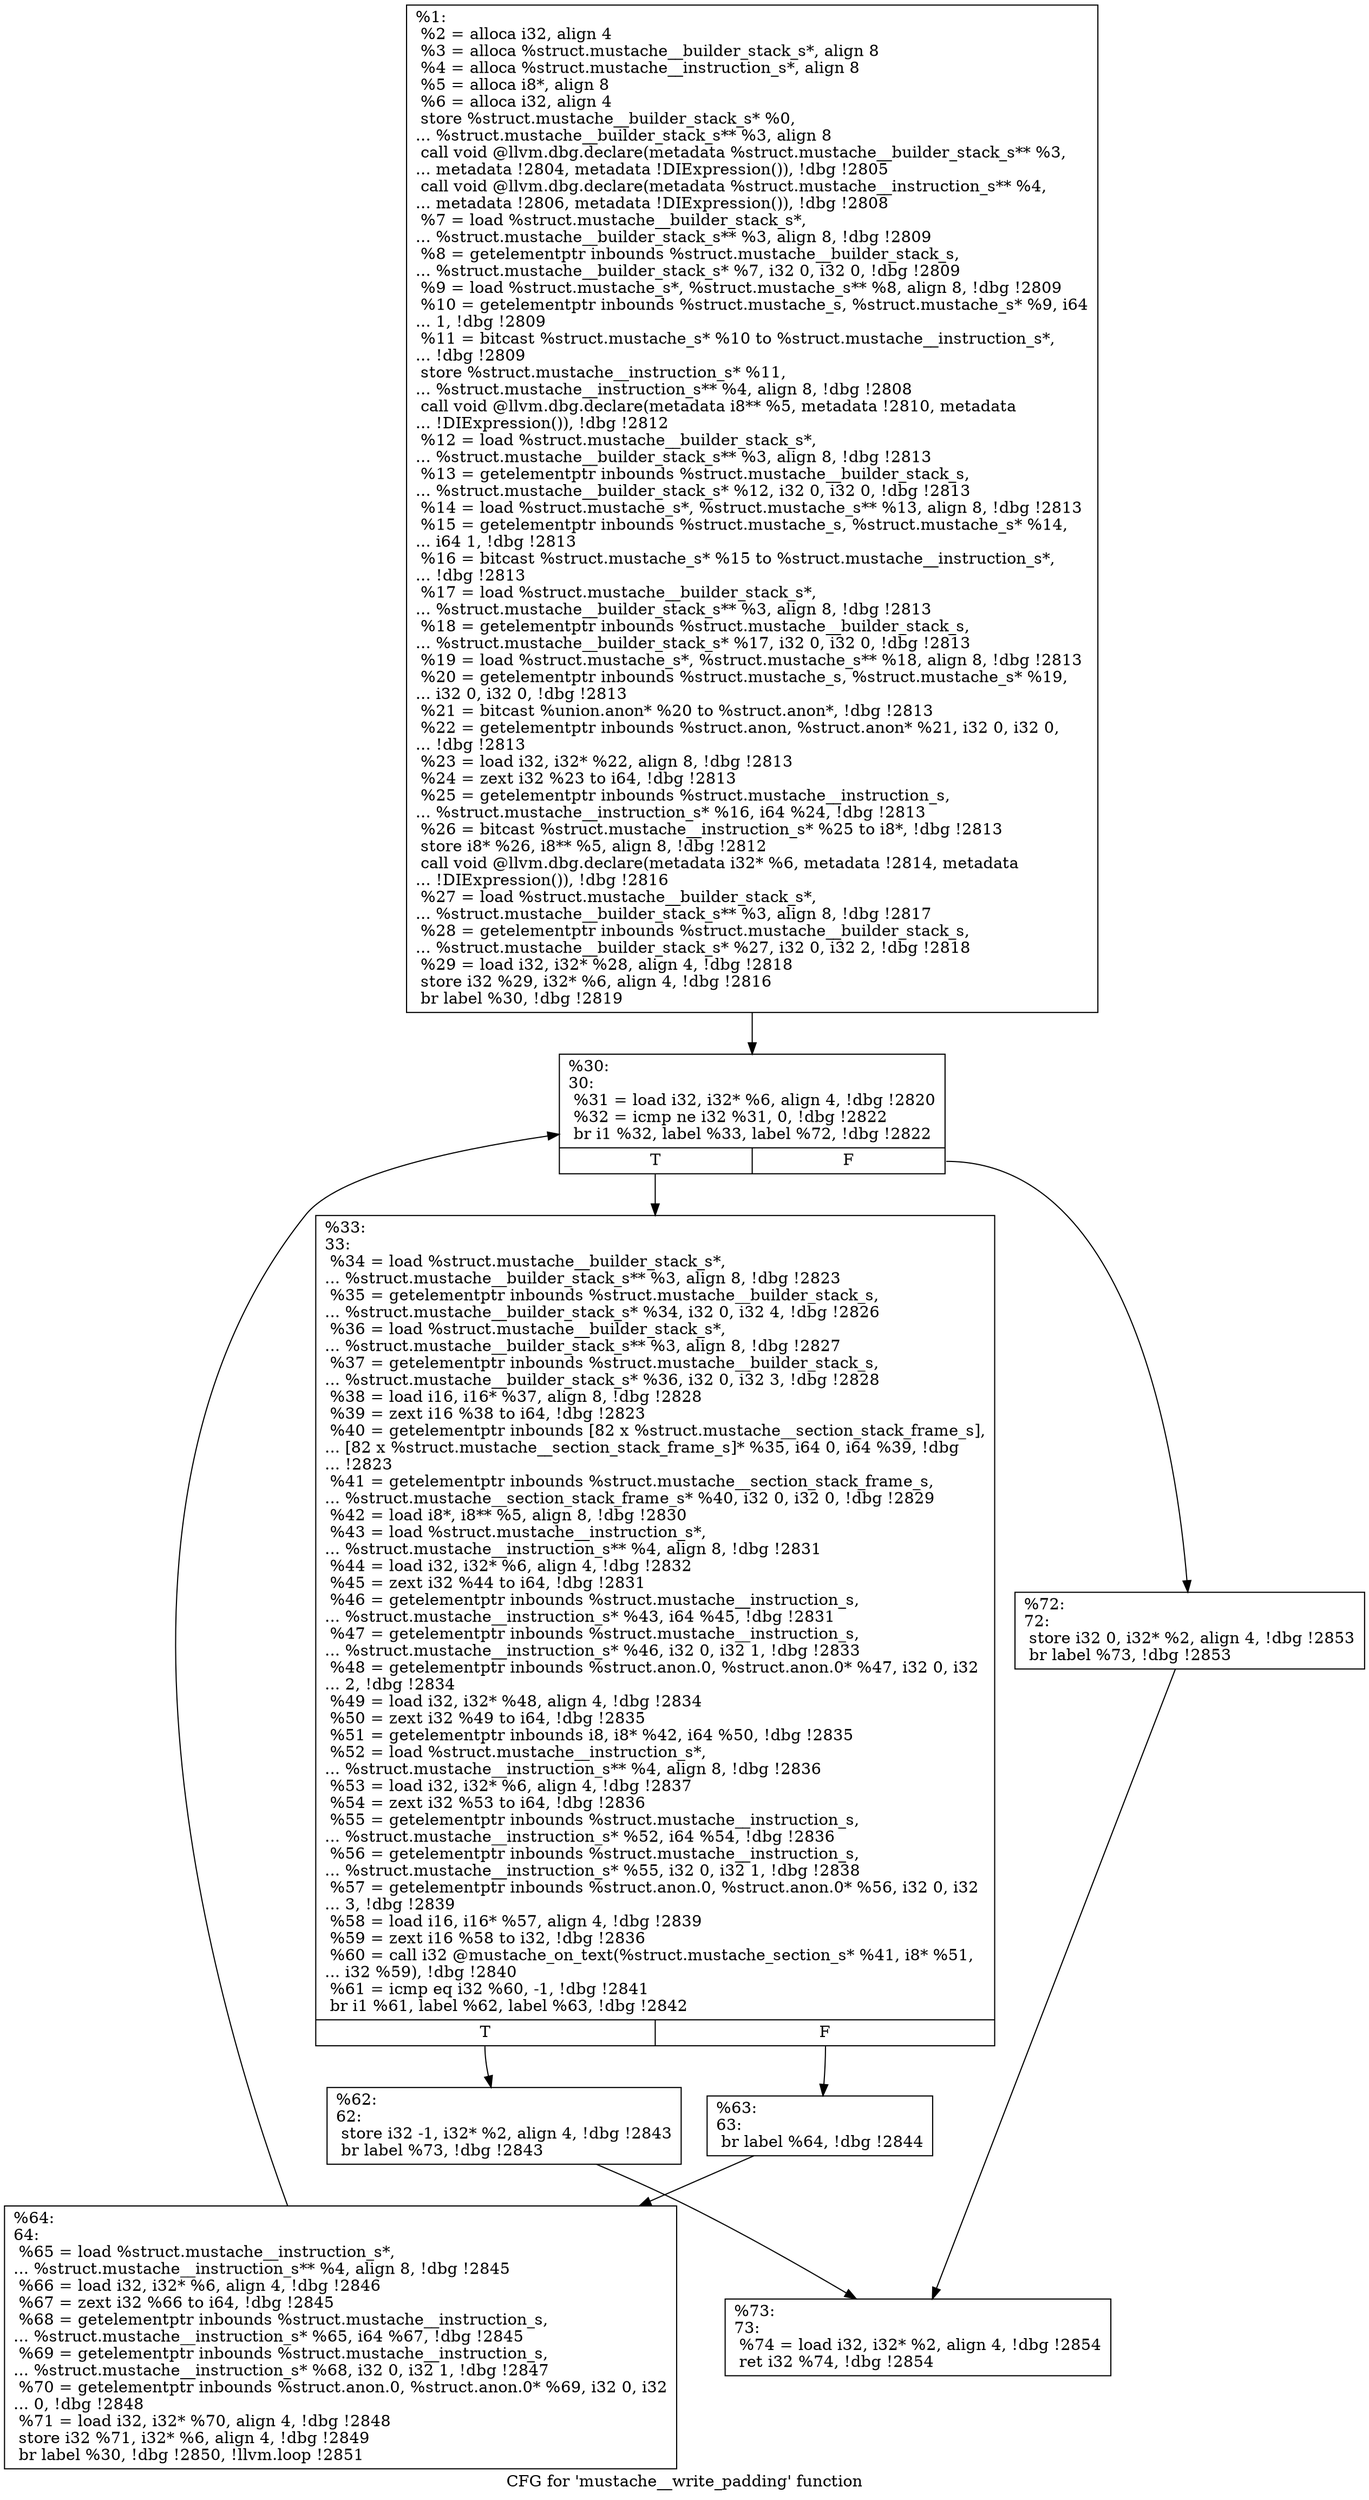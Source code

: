 digraph "CFG for 'mustache__write_padding' function" {
	label="CFG for 'mustache__write_padding' function";

	Node0x55685200e1c0 [shape=record,label="{%1:\l  %2 = alloca i32, align 4\l  %3 = alloca %struct.mustache__builder_stack_s*, align 8\l  %4 = alloca %struct.mustache__instruction_s*, align 8\l  %5 = alloca i8*, align 8\l  %6 = alloca i32, align 4\l  store %struct.mustache__builder_stack_s* %0,\l... %struct.mustache__builder_stack_s** %3, align 8\l  call void @llvm.dbg.declare(metadata %struct.mustache__builder_stack_s** %3,\l... metadata !2804, metadata !DIExpression()), !dbg !2805\l  call void @llvm.dbg.declare(metadata %struct.mustache__instruction_s** %4,\l... metadata !2806, metadata !DIExpression()), !dbg !2808\l  %7 = load %struct.mustache__builder_stack_s*,\l... %struct.mustache__builder_stack_s** %3, align 8, !dbg !2809\l  %8 = getelementptr inbounds %struct.mustache__builder_stack_s,\l... %struct.mustache__builder_stack_s* %7, i32 0, i32 0, !dbg !2809\l  %9 = load %struct.mustache_s*, %struct.mustache_s** %8, align 8, !dbg !2809\l  %10 = getelementptr inbounds %struct.mustache_s, %struct.mustache_s* %9, i64\l... 1, !dbg !2809\l  %11 = bitcast %struct.mustache_s* %10 to %struct.mustache__instruction_s*,\l... !dbg !2809\l  store %struct.mustache__instruction_s* %11,\l... %struct.mustache__instruction_s** %4, align 8, !dbg !2808\l  call void @llvm.dbg.declare(metadata i8** %5, metadata !2810, metadata\l... !DIExpression()), !dbg !2812\l  %12 = load %struct.mustache__builder_stack_s*,\l... %struct.mustache__builder_stack_s** %3, align 8, !dbg !2813\l  %13 = getelementptr inbounds %struct.mustache__builder_stack_s,\l... %struct.mustache__builder_stack_s* %12, i32 0, i32 0, !dbg !2813\l  %14 = load %struct.mustache_s*, %struct.mustache_s** %13, align 8, !dbg !2813\l  %15 = getelementptr inbounds %struct.mustache_s, %struct.mustache_s* %14,\l... i64 1, !dbg !2813\l  %16 = bitcast %struct.mustache_s* %15 to %struct.mustache__instruction_s*,\l... !dbg !2813\l  %17 = load %struct.mustache__builder_stack_s*,\l... %struct.mustache__builder_stack_s** %3, align 8, !dbg !2813\l  %18 = getelementptr inbounds %struct.mustache__builder_stack_s,\l... %struct.mustache__builder_stack_s* %17, i32 0, i32 0, !dbg !2813\l  %19 = load %struct.mustache_s*, %struct.mustache_s** %18, align 8, !dbg !2813\l  %20 = getelementptr inbounds %struct.mustache_s, %struct.mustache_s* %19,\l... i32 0, i32 0, !dbg !2813\l  %21 = bitcast %union.anon* %20 to %struct.anon*, !dbg !2813\l  %22 = getelementptr inbounds %struct.anon, %struct.anon* %21, i32 0, i32 0,\l... !dbg !2813\l  %23 = load i32, i32* %22, align 8, !dbg !2813\l  %24 = zext i32 %23 to i64, !dbg !2813\l  %25 = getelementptr inbounds %struct.mustache__instruction_s,\l... %struct.mustache__instruction_s* %16, i64 %24, !dbg !2813\l  %26 = bitcast %struct.mustache__instruction_s* %25 to i8*, !dbg !2813\l  store i8* %26, i8** %5, align 8, !dbg !2812\l  call void @llvm.dbg.declare(metadata i32* %6, metadata !2814, metadata\l... !DIExpression()), !dbg !2816\l  %27 = load %struct.mustache__builder_stack_s*,\l... %struct.mustache__builder_stack_s** %3, align 8, !dbg !2817\l  %28 = getelementptr inbounds %struct.mustache__builder_stack_s,\l... %struct.mustache__builder_stack_s* %27, i32 0, i32 2, !dbg !2818\l  %29 = load i32, i32* %28, align 4, !dbg !2818\l  store i32 %29, i32* %6, align 4, !dbg !2816\l  br label %30, !dbg !2819\l}"];
	Node0x55685200e1c0 -> Node0x55685200e210;
	Node0x55685200e210 [shape=record,label="{%30:\l30:                                               \l  %31 = load i32, i32* %6, align 4, !dbg !2820\l  %32 = icmp ne i32 %31, 0, !dbg !2822\l  br i1 %32, label %33, label %72, !dbg !2822\l|{<s0>T|<s1>F}}"];
	Node0x55685200e210:s0 -> Node0x55685200e260;
	Node0x55685200e210:s1 -> Node0x55685200e3a0;
	Node0x55685200e260 [shape=record,label="{%33:\l33:                                               \l  %34 = load %struct.mustache__builder_stack_s*,\l... %struct.mustache__builder_stack_s** %3, align 8, !dbg !2823\l  %35 = getelementptr inbounds %struct.mustache__builder_stack_s,\l... %struct.mustache__builder_stack_s* %34, i32 0, i32 4, !dbg !2826\l  %36 = load %struct.mustache__builder_stack_s*,\l... %struct.mustache__builder_stack_s** %3, align 8, !dbg !2827\l  %37 = getelementptr inbounds %struct.mustache__builder_stack_s,\l... %struct.mustache__builder_stack_s* %36, i32 0, i32 3, !dbg !2828\l  %38 = load i16, i16* %37, align 8, !dbg !2828\l  %39 = zext i16 %38 to i64, !dbg !2823\l  %40 = getelementptr inbounds [82 x %struct.mustache__section_stack_frame_s],\l... [82 x %struct.mustache__section_stack_frame_s]* %35, i64 0, i64 %39, !dbg\l... !2823\l  %41 = getelementptr inbounds %struct.mustache__section_stack_frame_s,\l... %struct.mustache__section_stack_frame_s* %40, i32 0, i32 0, !dbg !2829\l  %42 = load i8*, i8** %5, align 8, !dbg !2830\l  %43 = load %struct.mustache__instruction_s*,\l... %struct.mustache__instruction_s** %4, align 8, !dbg !2831\l  %44 = load i32, i32* %6, align 4, !dbg !2832\l  %45 = zext i32 %44 to i64, !dbg !2831\l  %46 = getelementptr inbounds %struct.mustache__instruction_s,\l... %struct.mustache__instruction_s* %43, i64 %45, !dbg !2831\l  %47 = getelementptr inbounds %struct.mustache__instruction_s,\l... %struct.mustache__instruction_s* %46, i32 0, i32 1, !dbg !2833\l  %48 = getelementptr inbounds %struct.anon.0, %struct.anon.0* %47, i32 0, i32\l... 2, !dbg !2834\l  %49 = load i32, i32* %48, align 4, !dbg !2834\l  %50 = zext i32 %49 to i64, !dbg !2835\l  %51 = getelementptr inbounds i8, i8* %42, i64 %50, !dbg !2835\l  %52 = load %struct.mustache__instruction_s*,\l... %struct.mustache__instruction_s** %4, align 8, !dbg !2836\l  %53 = load i32, i32* %6, align 4, !dbg !2837\l  %54 = zext i32 %53 to i64, !dbg !2836\l  %55 = getelementptr inbounds %struct.mustache__instruction_s,\l... %struct.mustache__instruction_s* %52, i64 %54, !dbg !2836\l  %56 = getelementptr inbounds %struct.mustache__instruction_s,\l... %struct.mustache__instruction_s* %55, i32 0, i32 1, !dbg !2838\l  %57 = getelementptr inbounds %struct.anon.0, %struct.anon.0* %56, i32 0, i32\l... 3, !dbg !2839\l  %58 = load i16, i16* %57, align 4, !dbg !2839\l  %59 = zext i16 %58 to i32, !dbg !2836\l  %60 = call i32 @mustache_on_text(%struct.mustache_section_s* %41, i8* %51,\l... i32 %59), !dbg !2840\l  %61 = icmp eq i32 %60, -1, !dbg !2841\l  br i1 %61, label %62, label %63, !dbg !2842\l|{<s0>T|<s1>F}}"];
	Node0x55685200e260:s0 -> Node0x55685200e2b0;
	Node0x55685200e260:s1 -> Node0x55685200e300;
	Node0x55685200e2b0 [shape=record,label="{%62:\l62:                                               \l  store i32 -1, i32* %2, align 4, !dbg !2843\l  br label %73, !dbg !2843\l}"];
	Node0x55685200e2b0 -> Node0x55685200e3f0;
	Node0x55685200e300 [shape=record,label="{%63:\l63:                                               \l  br label %64, !dbg !2844\l}"];
	Node0x55685200e300 -> Node0x55685200e350;
	Node0x55685200e350 [shape=record,label="{%64:\l64:                                               \l  %65 = load %struct.mustache__instruction_s*,\l... %struct.mustache__instruction_s** %4, align 8, !dbg !2845\l  %66 = load i32, i32* %6, align 4, !dbg !2846\l  %67 = zext i32 %66 to i64, !dbg !2845\l  %68 = getelementptr inbounds %struct.mustache__instruction_s,\l... %struct.mustache__instruction_s* %65, i64 %67, !dbg !2845\l  %69 = getelementptr inbounds %struct.mustache__instruction_s,\l... %struct.mustache__instruction_s* %68, i32 0, i32 1, !dbg !2847\l  %70 = getelementptr inbounds %struct.anon.0, %struct.anon.0* %69, i32 0, i32\l... 0, !dbg !2848\l  %71 = load i32, i32* %70, align 4, !dbg !2848\l  store i32 %71, i32* %6, align 4, !dbg !2849\l  br label %30, !dbg !2850, !llvm.loop !2851\l}"];
	Node0x55685200e350 -> Node0x55685200e210;
	Node0x55685200e3a0 [shape=record,label="{%72:\l72:                                               \l  store i32 0, i32* %2, align 4, !dbg !2853\l  br label %73, !dbg !2853\l}"];
	Node0x55685200e3a0 -> Node0x55685200e3f0;
	Node0x55685200e3f0 [shape=record,label="{%73:\l73:                                               \l  %74 = load i32, i32* %2, align 4, !dbg !2854\l  ret i32 %74, !dbg !2854\l}"];
}
